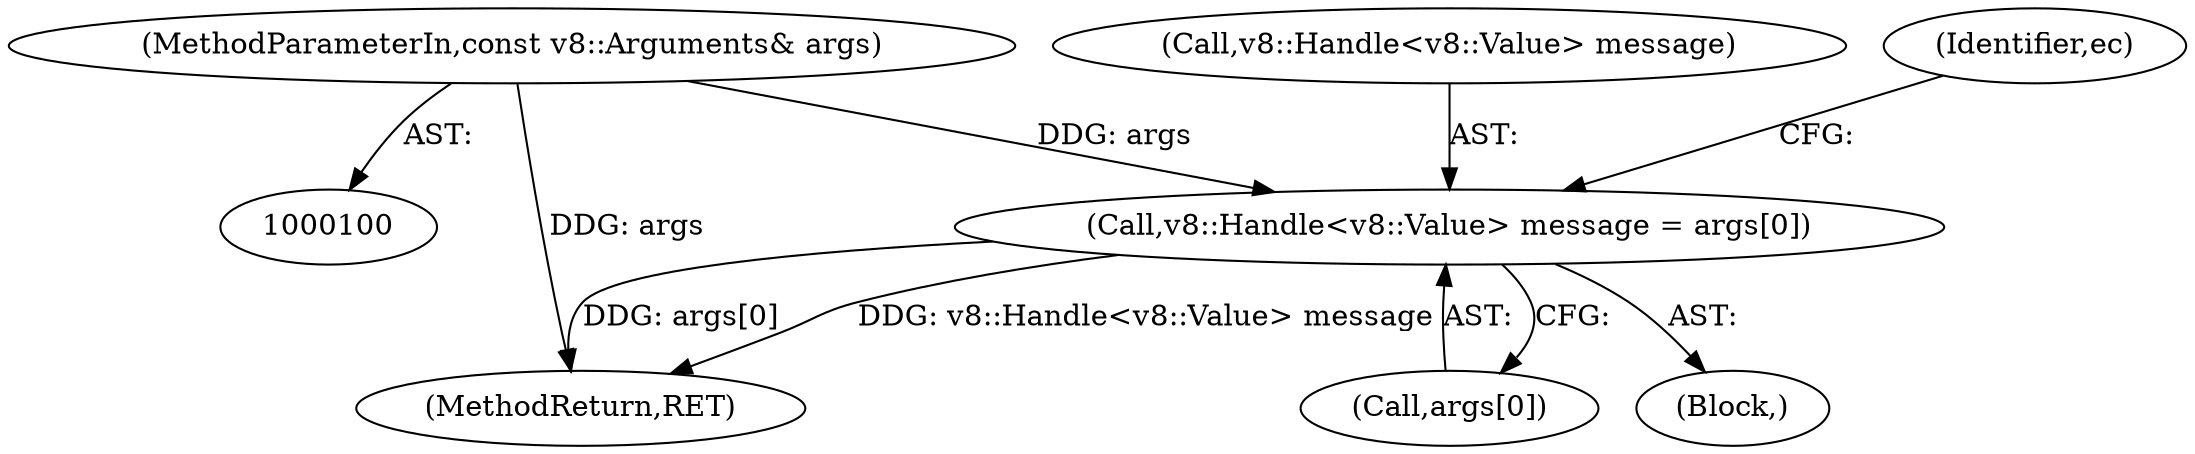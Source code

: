 digraph "0_Chrome_e9372a1bfd3588a80fcf49aa07321f0971dd6091_68@array" {
"1000115" [label="(Call,v8::Handle<v8::Value> message = args[0])"];
"1000101" [label="(MethodParameterIn,const v8::Arguments& args)"];
"1000121" [label="(Call,args[0])"];
"1000116" [label="(Call,v8::Handle<v8::Value> message)"];
"1000183" [label="(MethodReturn,RET)"];
"1000126" [label="(Identifier,ec)"];
"1000101" [label="(MethodParameterIn,const v8::Arguments& args)"];
"1000115" [label="(Call,v8::Handle<v8::Value> message = args[0])"];
"1000102" [label="(Block,)"];
"1000115" -> "1000102"  [label="AST: "];
"1000115" -> "1000121"  [label="CFG: "];
"1000116" -> "1000115"  [label="AST: "];
"1000121" -> "1000115"  [label="AST: "];
"1000126" -> "1000115"  [label="CFG: "];
"1000115" -> "1000183"  [label="DDG: args[0]"];
"1000115" -> "1000183"  [label="DDG: v8::Handle<v8::Value> message"];
"1000101" -> "1000115"  [label="DDG: args"];
"1000101" -> "1000100"  [label="AST: "];
"1000101" -> "1000183"  [label="DDG: args"];
}
